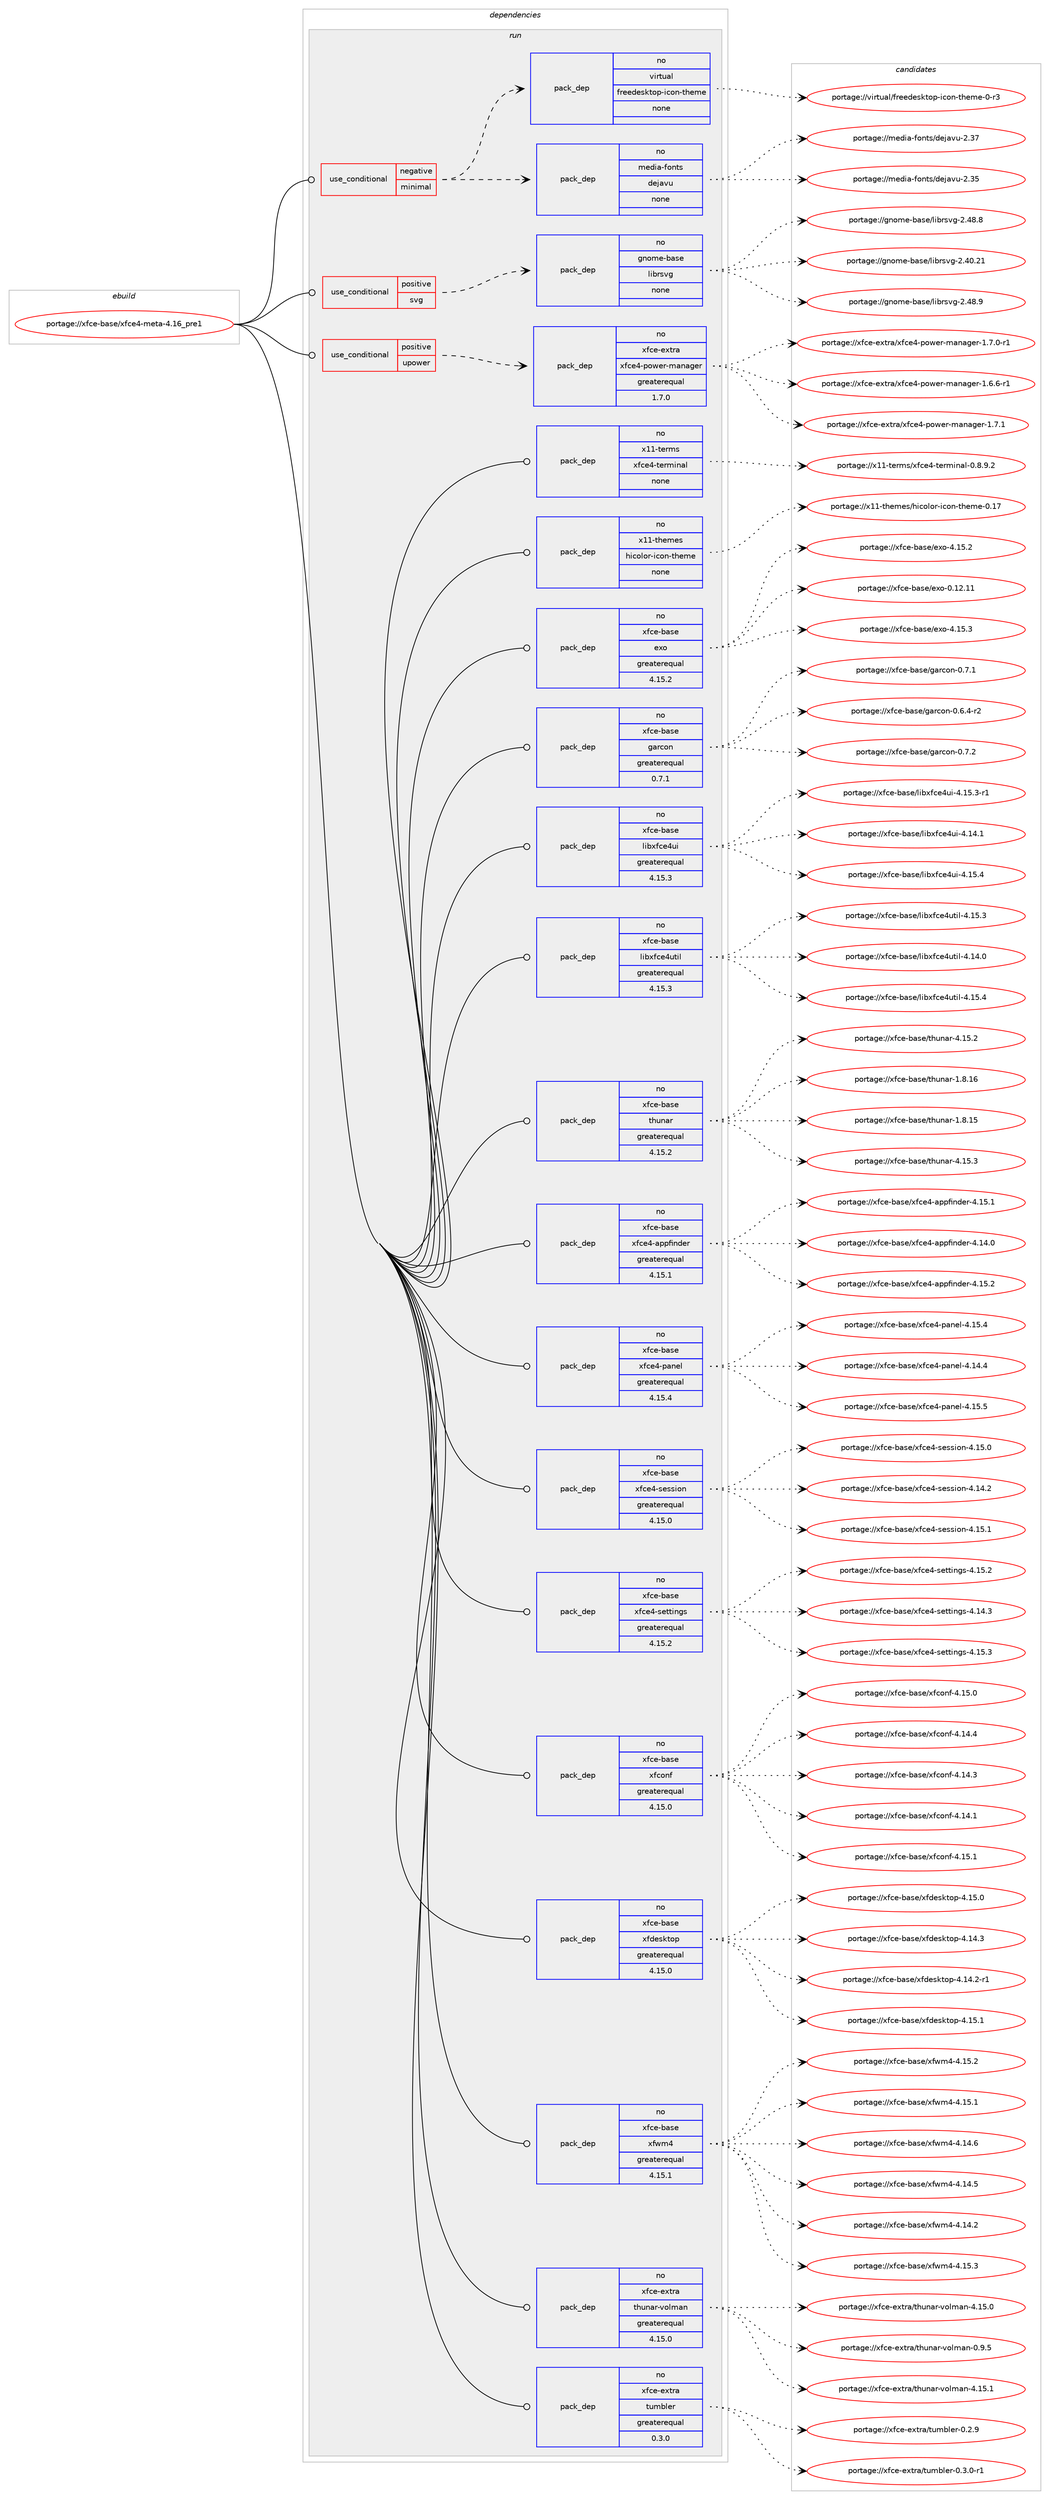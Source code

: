 digraph prolog {

# *************
# Graph options
# *************

newrank=true;
concentrate=true;
compound=true;
graph [rankdir=LR,fontname=Helvetica,fontsize=10,ranksep=1.5];#, ranksep=2.5, nodesep=0.2];
edge  [arrowhead=vee];
node  [fontname=Helvetica,fontsize=10];

# **********
# The ebuild
# **********

subgraph cluster_leftcol {
color=gray;
rank=same;
label=<<i>ebuild</i>>;
id [label="portage://xfce-base/xfce4-meta-4.16_pre1", color=red, width=4, href="../xfce-base/xfce4-meta-4.16_pre1.svg"];
}

# ****************
# The dependencies
# ****************

subgraph cluster_midcol {
color=gray;
label=<<i>dependencies</i>>;
subgraph cluster_compile {
fillcolor="#eeeeee";
style=filled;
label=<<i>compile</i>>;
}
subgraph cluster_compileandrun {
fillcolor="#eeeeee";
style=filled;
label=<<i>compile and run</i>>;
}
subgraph cluster_run {
fillcolor="#eeeeee";
style=filled;
label=<<i>run</i>>;
subgraph cond6 {
dependency192 [label=<<TABLE BORDER="0" CELLBORDER="1" CELLSPACING="0" CELLPADDING="4"><TR><TD ROWSPAN="3" CELLPADDING="10">use_conditional</TD></TR><TR><TD>negative</TD></TR><TR><TD>minimal</TD></TR></TABLE>>, shape=none, color=red];
subgraph pack187 {
dependency193 [label=<<TABLE BORDER="0" CELLBORDER="1" CELLSPACING="0" CELLPADDING="4" WIDTH="220"><TR><TD ROWSPAN="6" CELLPADDING="30">pack_dep</TD></TR><TR><TD WIDTH="110">no</TD></TR><TR><TD>media-fonts</TD></TR><TR><TD>dejavu</TD></TR><TR><TD>none</TD></TR><TR><TD></TD></TR></TABLE>>, shape=none, color=blue];
}
dependency192:e -> dependency193:w [weight=20,style="dashed",arrowhead="vee"];
subgraph pack188 {
dependency194 [label=<<TABLE BORDER="0" CELLBORDER="1" CELLSPACING="0" CELLPADDING="4" WIDTH="220"><TR><TD ROWSPAN="6" CELLPADDING="30">pack_dep</TD></TR><TR><TD WIDTH="110">no</TD></TR><TR><TD>virtual</TD></TR><TR><TD>freedesktop-icon-theme</TD></TR><TR><TD>none</TD></TR><TR><TD></TD></TR></TABLE>>, shape=none, color=blue];
}
dependency192:e -> dependency194:w [weight=20,style="dashed",arrowhead="vee"];
}
id:e -> dependency192:w [weight=20,style="solid",arrowhead="odot"];
subgraph cond7 {
dependency195 [label=<<TABLE BORDER="0" CELLBORDER="1" CELLSPACING="0" CELLPADDING="4"><TR><TD ROWSPAN="3" CELLPADDING="10">use_conditional</TD></TR><TR><TD>positive</TD></TR><TR><TD>svg</TD></TR></TABLE>>, shape=none, color=red];
subgraph pack189 {
dependency196 [label=<<TABLE BORDER="0" CELLBORDER="1" CELLSPACING="0" CELLPADDING="4" WIDTH="220"><TR><TD ROWSPAN="6" CELLPADDING="30">pack_dep</TD></TR><TR><TD WIDTH="110">no</TD></TR><TR><TD>gnome-base</TD></TR><TR><TD>librsvg</TD></TR><TR><TD>none</TD></TR><TR><TD></TD></TR></TABLE>>, shape=none, color=blue];
}
dependency195:e -> dependency196:w [weight=20,style="dashed",arrowhead="vee"];
}
id:e -> dependency195:w [weight=20,style="solid",arrowhead="odot"];
subgraph cond8 {
dependency197 [label=<<TABLE BORDER="0" CELLBORDER="1" CELLSPACING="0" CELLPADDING="4"><TR><TD ROWSPAN="3" CELLPADDING="10">use_conditional</TD></TR><TR><TD>positive</TD></TR><TR><TD>upower</TD></TR></TABLE>>, shape=none, color=red];
subgraph pack190 {
dependency198 [label=<<TABLE BORDER="0" CELLBORDER="1" CELLSPACING="0" CELLPADDING="4" WIDTH="220"><TR><TD ROWSPAN="6" CELLPADDING="30">pack_dep</TD></TR><TR><TD WIDTH="110">no</TD></TR><TR><TD>xfce-extra</TD></TR><TR><TD>xfce4-power-manager</TD></TR><TR><TD>greaterequal</TD></TR><TR><TD>1.7.0</TD></TR></TABLE>>, shape=none, color=blue];
}
dependency197:e -> dependency198:w [weight=20,style="dashed",arrowhead="vee"];
}
id:e -> dependency197:w [weight=20,style="solid",arrowhead="odot"];
subgraph pack191 {
dependency199 [label=<<TABLE BORDER="0" CELLBORDER="1" CELLSPACING="0" CELLPADDING="4" WIDTH="220"><TR><TD ROWSPAN="6" CELLPADDING="30">pack_dep</TD></TR><TR><TD WIDTH="110">no</TD></TR><TR><TD>x11-terms</TD></TR><TR><TD>xfce4-terminal</TD></TR><TR><TD>none</TD></TR><TR><TD></TD></TR></TABLE>>, shape=none, color=blue];
}
id:e -> dependency199:w [weight=20,style="solid",arrowhead="odot"];
subgraph pack192 {
dependency200 [label=<<TABLE BORDER="0" CELLBORDER="1" CELLSPACING="0" CELLPADDING="4" WIDTH="220"><TR><TD ROWSPAN="6" CELLPADDING="30">pack_dep</TD></TR><TR><TD WIDTH="110">no</TD></TR><TR><TD>x11-themes</TD></TR><TR><TD>hicolor-icon-theme</TD></TR><TR><TD>none</TD></TR><TR><TD></TD></TR></TABLE>>, shape=none, color=blue];
}
id:e -> dependency200:w [weight=20,style="solid",arrowhead="odot"];
subgraph pack193 {
dependency201 [label=<<TABLE BORDER="0" CELLBORDER="1" CELLSPACING="0" CELLPADDING="4" WIDTH="220"><TR><TD ROWSPAN="6" CELLPADDING="30">pack_dep</TD></TR><TR><TD WIDTH="110">no</TD></TR><TR><TD>xfce-base</TD></TR><TR><TD>exo</TD></TR><TR><TD>greaterequal</TD></TR><TR><TD>4.15.2</TD></TR></TABLE>>, shape=none, color=blue];
}
id:e -> dependency201:w [weight=20,style="solid",arrowhead="odot"];
subgraph pack194 {
dependency202 [label=<<TABLE BORDER="0" CELLBORDER="1" CELLSPACING="0" CELLPADDING="4" WIDTH="220"><TR><TD ROWSPAN="6" CELLPADDING="30">pack_dep</TD></TR><TR><TD WIDTH="110">no</TD></TR><TR><TD>xfce-base</TD></TR><TR><TD>garcon</TD></TR><TR><TD>greaterequal</TD></TR><TR><TD>0.7.1</TD></TR></TABLE>>, shape=none, color=blue];
}
id:e -> dependency202:w [weight=20,style="solid",arrowhead="odot"];
subgraph pack195 {
dependency203 [label=<<TABLE BORDER="0" CELLBORDER="1" CELLSPACING="0" CELLPADDING="4" WIDTH="220"><TR><TD ROWSPAN="6" CELLPADDING="30">pack_dep</TD></TR><TR><TD WIDTH="110">no</TD></TR><TR><TD>xfce-base</TD></TR><TR><TD>libxfce4ui</TD></TR><TR><TD>greaterequal</TD></TR><TR><TD>4.15.3</TD></TR></TABLE>>, shape=none, color=blue];
}
id:e -> dependency203:w [weight=20,style="solid",arrowhead="odot"];
subgraph pack196 {
dependency204 [label=<<TABLE BORDER="0" CELLBORDER="1" CELLSPACING="0" CELLPADDING="4" WIDTH="220"><TR><TD ROWSPAN="6" CELLPADDING="30">pack_dep</TD></TR><TR><TD WIDTH="110">no</TD></TR><TR><TD>xfce-base</TD></TR><TR><TD>libxfce4util</TD></TR><TR><TD>greaterequal</TD></TR><TR><TD>4.15.3</TD></TR></TABLE>>, shape=none, color=blue];
}
id:e -> dependency204:w [weight=20,style="solid",arrowhead="odot"];
subgraph pack197 {
dependency205 [label=<<TABLE BORDER="0" CELLBORDER="1" CELLSPACING="0" CELLPADDING="4" WIDTH="220"><TR><TD ROWSPAN="6" CELLPADDING="30">pack_dep</TD></TR><TR><TD WIDTH="110">no</TD></TR><TR><TD>xfce-base</TD></TR><TR><TD>thunar</TD></TR><TR><TD>greaterequal</TD></TR><TR><TD>4.15.2</TD></TR></TABLE>>, shape=none, color=blue];
}
id:e -> dependency205:w [weight=20,style="solid",arrowhead="odot"];
subgraph pack198 {
dependency206 [label=<<TABLE BORDER="0" CELLBORDER="1" CELLSPACING="0" CELLPADDING="4" WIDTH="220"><TR><TD ROWSPAN="6" CELLPADDING="30">pack_dep</TD></TR><TR><TD WIDTH="110">no</TD></TR><TR><TD>xfce-base</TD></TR><TR><TD>xfce4-appfinder</TD></TR><TR><TD>greaterequal</TD></TR><TR><TD>4.15.1</TD></TR></TABLE>>, shape=none, color=blue];
}
id:e -> dependency206:w [weight=20,style="solid",arrowhead="odot"];
subgraph pack199 {
dependency207 [label=<<TABLE BORDER="0" CELLBORDER="1" CELLSPACING="0" CELLPADDING="4" WIDTH="220"><TR><TD ROWSPAN="6" CELLPADDING="30">pack_dep</TD></TR><TR><TD WIDTH="110">no</TD></TR><TR><TD>xfce-base</TD></TR><TR><TD>xfce4-panel</TD></TR><TR><TD>greaterequal</TD></TR><TR><TD>4.15.4</TD></TR></TABLE>>, shape=none, color=blue];
}
id:e -> dependency207:w [weight=20,style="solid",arrowhead="odot"];
subgraph pack200 {
dependency208 [label=<<TABLE BORDER="0" CELLBORDER="1" CELLSPACING="0" CELLPADDING="4" WIDTH="220"><TR><TD ROWSPAN="6" CELLPADDING="30">pack_dep</TD></TR><TR><TD WIDTH="110">no</TD></TR><TR><TD>xfce-base</TD></TR><TR><TD>xfce4-session</TD></TR><TR><TD>greaterequal</TD></TR><TR><TD>4.15.0</TD></TR></TABLE>>, shape=none, color=blue];
}
id:e -> dependency208:w [weight=20,style="solid",arrowhead="odot"];
subgraph pack201 {
dependency209 [label=<<TABLE BORDER="0" CELLBORDER="1" CELLSPACING="0" CELLPADDING="4" WIDTH="220"><TR><TD ROWSPAN="6" CELLPADDING="30">pack_dep</TD></TR><TR><TD WIDTH="110">no</TD></TR><TR><TD>xfce-base</TD></TR><TR><TD>xfce4-settings</TD></TR><TR><TD>greaterequal</TD></TR><TR><TD>4.15.2</TD></TR></TABLE>>, shape=none, color=blue];
}
id:e -> dependency209:w [weight=20,style="solid",arrowhead="odot"];
subgraph pack202 {
dependency210 [label=<<TABLE BORDER="0" CELLBORDER="1" CELLSPACING="0" CELLPADDING="4" WIDTH="220"><TR><TD ROWSPAN="6" CELLPADDING="30">pack_dep</TD></TR><TR><TD WIDTH="110">no</TD></TR><TR><TD>xfce-base</TD></TR><TR><TD>xfconf</TD></TR><TR><TD>greaterequal</TD></TR><TR><TD>4.15.0</TD></TR></TABLE>>, shape=none, color=blue];
}
id:e -> dependency210:w [weight=20,style="solid",arrowhead="odot"];
subgraph pack203 {
dependency211 [label=<<TABLE BORDER="0" CELLBORDER="1" CELLSPACING="0" CELLPADDING="4" WIDTH="220"><TR><TD ROWSPAN="6" CELLPADDING="30">pack_dep</TD></TR><TR><TD WIDTH="110">no</TD></TR><TR><TD>xfce-base</TD></TR><TR><TD>xfdesktop</TD></TR><TR><TD>greaterequal</TD></TR><TR><TD>4.15.0</TD></TR></TABLE>>, shape=none, color=blue];
}
id:e -> dependency211:w [weight=20,style="solid",arrowhead="odot"];
subgraph pack204 {
dependency212 [label=<<TABLE BORDER="0" CELLBORDER="1" CELLSPACING="0" CELLPADDING="4" WIDTH="220"><TR><TD ROWSPAN="6" CELLPADDING="30">pack_dep</TD></TR><TR><TD WIDTH="110">no</TD></TR><TR><TD>xfce-base</TD></TR><TR><TD>xfwm4</TD></TR><TR><TD>greaterequal</TD></TR><TR><TD>4.15.1</TD></TR></TABLE>>, shape=none, color=blue];
}
id:e -> dependency212:w [weight=20,style="solid",arrowhead="odot"];
subgraph pack205 {
dependency213 [label=<<TABLE BORDER="0" CELLBORDER="1" CELLSPACING="0" CELLPADDING="4" WIDTH="220"><TR><TD ROWSPAN="6" CELLPADDING="30">pack_dep</TD></TR><TR><TD WIDTH="110">no</TD></TR><TR><TD>xfce-extra</TD></TR><TR><TD>thunar-volman</TD></TR><TR><TD>greaterequal</TD></TR><TR><TD>4.15.0</TD></TR></TABLE>>, shape=none, color=blue];
}
id:e -> dependency213:w [weight=20,style="solid",arrowhead="odot"];
subgraph pack206 {
dependency214 [label=<<TABLE BORDER="0" CELLBORDER="1" CELLSPACING="0" CELLPADDING="4" WIDTH="220"><TR><TD ROWSPAN="6" CELLPADDING="30">pack_dep</TD></TR><TR><TD WIDTH="110">no</TD></TR><TR><TD>xfce-extra</TD></TR><TR><TD>tumbler</TD></TR><TR><TD>greaterequal</TD></TR><TR><TD>0.3.0</TD></TR></TABLE>>, shape=none, color=blue];
}
id:e -> dependency214:w [weight=20,style="solid",arrowhead="odot"];
}
}

# **************
# The candidates
# **************

subgraph cluster_choices {
rank=same;
color=gray;
label=<<i>candidates</i>>;

subgraph choice187 {
color=black;
nodesep=1;
choice109101100105974510211111011611547100101106971181174550465155 [label="portage://media-fonts/dejavu-2.37", color=red, width=4,href="../media-fonts/dejavu-2.37.svg"];
choice109101100105974510211111011611547100101106971181174550465153 [label="portage://media-fonts/dejavu-2.35", color=red, width=4,href="../media-fonts/dejavu-2.35.svg"];
dependency193:e -> choice109101100105974510211111011611547100101106971181174550465155:w [style=dotted,weight="100"];
dependency193:e -> choice109101100105974510211111011611547100101106971181174550465153:w [style=dotted,weight="100"];
}
subgraph choice188 {
color=black;
nodesep=1;
choice118105114116117971084710211410110110010111510711611111245105991111104511610410110910145484511451 [label="portage://virtual/freedesktop-icon-theme-0-r3", color=red, width=4,href="../virtual/freedesktop-icon-theme-0-r3.svg"];
dependency194:e -> choice118105114116117971084710211410110110010111510711611111245105991111104511610410110910145484511451:w [style=dotted,weight="100"];
}
subgraph choice189 {
color=black;
nodesep=1;
choice103110111109101459897115101471081059811411511810345504652564657 [label="portage://gnome-base/librsvg-2.48.9", color=red, width=4,href="../gnome-base/librsvg-2.48.9.svg"];
choice103110111109101459897115101471081059811411511810345504652564656 [label="portage://gnome-base/librsvg-2.48.8", color=red, width=4,href="../gnome-base/librsvg-2.48.8.svg"];
choice10311011110910145989711510147108105981141151181034550465248465049 [label="portage://gnome-base/librsvg-2.40.21", color=red, width=4,href="../gnome-base/librsvg-2.40.21.svg"];
dependency196:e -> choice103110111109101459897115101471081059811411511810345504652564657:w [style=dotted,weight="100"];
dependency196:e -> choice103110111109101459897115101471081059811411511810345504652564656:w [style=dotted,weight="100"];
dependency196:e -> choice10311011110910145989711510147108105981141151181034550465248465049:w [style=dotted,weight="100"];
}
subgraph choice190 {
color=black;
nodesep=1;
choice12010299101451011201161149747120102991015245112111119101114451099711097103101114454946554649 [label="portage://xfce-extra/xfce4-power-manager-1.7.1", color=red, width=4,href="../xfce-extra/xfce4-power-manager-1.7.1.svg"];
choice120102991014510112011611497471201029910152451121111191011144510997110971031011144549465546484511449 [label="portage://xfce-extra/xfce4-power-manager-1.7.0-r1", color=red, width=4,href="../xfce-extra/xfce4-power-manager-1.7.0-r1.svg"];
choice120102991014510112011611497471201029910152451121111191011144510997110971031011144549465446544511449 [label="portage://xfce-extra/xfce4-power-manager-1.6.6-r1", color=red, width=4,href="../xfce-extra/xfce4-power-manager-1.6.6-r1.svg"];
dependency198:e -> choice12010299101451011201161149747120102991015245112111119101114451099711097103101114454946554649:w [style=dotted,weight="100"];
dependency198:e -> choice120102991014510112011611497471201029910152451121111191011144510997110971031011144549465546484511449:w [style=dotted,weight="100"];
dependency198:e -> choice120102991014510112011611497471201029910152451121111191011144510997110971031011144549465446544511449:w [style=dotted,weight="100"];
}
subgraph choice191 {
color=black;
nodesep=1;
choice12049494511610111410911547120102991015245116101114109105110971084548465646574650 [label="portage://x11-terms/xfce4-terminal-0.8.9.2", color=red, width=4,href="../x11-terms/xfce4-terminal-0.8.9.2.svg"];
dependency199:e -> choice12049494511610111410911547120102991015245116101114109105110971084548465646574650:w [style=dotted,weight="100"];
}
subgraph choice192 {
color=black;
nodesep=1;
choice12049494511610410110910111547104105991111081111144510599111110451161041011091014548464955 [label="portage://x11-themes/hicolor-icon-theme-0.17", color=red, width=4,href="../x11-themes/hicolor-icon-theme-0.17.svg"];
dependency200:e -> choice12049494511610410110910111547104105991111081111144510599111110451161041011091014548464955:w [style=dotted,weight="100"];
}
subgraph choice193 {
color=black;
nodesep=1;
choice120102991014598971151014710112011145524649534651 [label="portage://xfce-base/exo-4.15.3", color=red, width=4,href="../xfce-base/exo-4.15.3.svg"];
choice120102991014598971151014710112011145524649534650 [label="portage://xfce-base/exo-4.15.2", color=red, width=4,href="../xfce-base/exo-4.15.2.svg"];
choice12010299101459897115101471011201114548464950464949 [label="portage://xfce-base/exo-0.12.11", color=red, width=4,href="../xfce-base/exo-0.12.11.svg"];
dependency201:e -> choice120102991014598971151014710112011145524649534651:w [style=dotted,weight="100"];
dependency201:e -> choice120102991014598971151014710112011145524649534650:w [style=dotted,weight="100"];
dependency201:e -> choice12010299101459897115101471011201114548464950464949:w [style=dotted,weight="100"];
}
subgraph choice194 {
color=black;
nodesep=1;
choice12010299101459897115101471039711499111110454846554650 [label="portage://xfce-base/garcon-0.7.2", color=red, width=4,href="../xfce-base/garcon-0.7.2.svg"];
choice12010299101459897115101471039711499111110454846554649 [label="portage://xfce-base/garcon-0.7.1", color=red, width=4,href="../xfce-base/garcon-0.7.1.svg"];
choice120102991014598971151014710397114991111104548465446524511450 [label="portage://xfce-base/garcon-0.6.4-r2", color=red, width=4,href="../xfce-base/garcon-0.6.4-r2.svg"];
dependency202:e -> choice12010299101459897115101471039711499111110454846554650:w [style=dotted,weight="100"];
dependency202:e -> choice12010299101459897115101471039711499111110454846554649:w [style=dotted,weight="100"];
dependency202:e -> choice120102991014598971151014710397114991111104548465446524511450:w [style=dotted,weight="100"];
}
subgraph choice195 {
color=black;
nodesep=1;
choice120102991014598971151014710810598120102991015211710545524649534652 [label="portage://xfce-base/libxfce4ui-4.15.4", color=red, width=4,href="../xfce-base/libxfce4ui-4.15.4.svg"];
choice1201029910145989711510147108105981201029910152117105455246495346514511449 [label="portage://xfce-base/libxfce4ui-4.15.3-r1", color=red, width=4,href="../xfce-base/libxfce4ui-4.15.3-r1.svg"];
choice120102991014598971151014710810598120102991015211710545524649524649 [label="portage://xfce-base/libxfce4ui-4.14.1", color=red, width=4,href="../xfce-base/libxfce4ui-4.14.1.svg"];
dependency203:e -> choice120102991014598971151014710810598120102991015211710545524649534652:w [style=dotted,weight="100"];
dependency203:e -> choice1201029910145989711510147108105981201029910152117105455246495346514511449:w [style=dotted,weight="100"];
dependency203:e -> choice120102991014598971151014710810598120102991015211710545524649524649:w [style=dotted,weight="100"];
}
subgraph choice196 {
color=black;
nodesep=1;
choice120102991014598971151014710810598120102991015211711610510845524649534652 [label="portage://xfce-base/libxfce4util-4.15.4", color=red, width=4,href="../xfce-base/libxfce4util-4.15.4.svg"];
choice120102991014598971151014710810598120102991015211711610510845524649534651 [label="portage://xfce-base/libxfce4util-4.15.3", color=red, width=4,href="../xfce-base/libxfce4util-4.15.3.svg"];
choice120102991014598971151014710810598120102991015211711610510845524649524648 [label="portage://xfce-base/libxfce4util-4.14.0", color=red, width=4,href="../xfce-base/libxfce4util-4.14.0.svg"];
dependency204:e -> choice120102991014598971151014710810598120102991015211711610510845524649534652:w [style=dotted,weight="100"];
dependency204:e -> choice120102991014598971151014710810598120102991015211711610510845524649534651:w [style=dotted,weight="100"];
dependency204:e -> choice120102991014598971151014710810598120102991015211711610510845524649524648:w [style=dotted,weight="100"];
}
subgraph choice197 {
color=black;
nodesep=1;
choice12010299101459897115101471161041171109711445524649534651 [label="portage://xfce-base/thunar-4.15.3", color=red, width=4,href="../xfce-base/thunar-4.15.3.svg"];
choice12010299101459897115101471161041171109711445524649534650 [label="portage://xfce-base/thunar-4.15.2", color=red, width=4,href="../xfce-base/thunar-4.15.2.svg"];
choice12010299101459897115101471161041171109711445494656464954 [label="portage://xfce-base/thunar-1.8.16", color=red, width=4,href="../xfce-base/thunar-1.8.16.svg"];
choice12010299101459897115101471161041171109711445494656464953 [label="portage://xfce-base/thunar-1.8.15", color=red, width=4,href="../xfce-base/thunar-1.8.15.svg"];
dependency205:e -> choice12010299101459897115101471161041171109711445524649534651:w [style=dotted,weight="100"];
dependency205:e -> choice12010299101459897115101471161041171109711445524649534650:w [style=dotted,weight="100"];
dependency205:e -> choice12010299101459897115101471161041171109711445494656464954:w [style=dotted,weight="100"];
dependency205:e -> choice12010299101459897115101471161041171109711445494656464953:w [style=dotted,weight="100"];
}
subgraph choice198 {
color=black;
nodesep=1;
choice12010299101459897115101471201029910152459711211210210511010010111445524649534650 [label="portage://xfce-base/xfce4-appfinder-4.15.2", color=red, width=4,href="../xfce-base/xfce4-appfinder-4.15.2.svg"];
choice12010299101459897115101471201029910152459711211210210511010010111445524649534649 [label="portage://xfce-base/xfce4-appfinder-4.15.1", color=red, width=4,href="../xfce-base/xfce4-appfinder-4.15.1.svg"];
choice12010299101459897115101471201029910152459711211210210511010010111445524649524648 [label="portage://xfce-base/xfce4-appfinder-4.14.0", color=red, width=4,href="../xfce-base/xfce4-appfinder-4.14.0.svg"];
dependency206:e -> choice12010299101459897115101471201029910152459711211210210511010010111445524649534650:w [style=dotted,weight="100"];
dependency206:e -> choice12010299101459897115101471201029910152459711211210210511010010111445524649534649:w [style=dotted,weight="100"];
dependency206:e -> choice12010299101459897115101471201029910152459711211210210511010010111445524649524648:w [style=dotted,weight="100"];
}
subgraph choice199 {
color=black;
nodesep=1;
choice12010299101459897115101471201029910152451129711010110845524649534653 [label="portage://xfce-base/xfce4-panel-4.15.5", color=red, width=4,href="../xfce-base/xfce4-panel-4.15.5.svg"];
choice12010299101459897115101471201029910152451129711010110845524649534652 [label="portage://xfce-base/xfce4-panel-4.15.4", color=red, width=4,href="../xfce-base/xfce4-panel-4.15.4.svg"];
choice12010299101459897115101471201029910152451129711010110845524649524652 [label="portage://xfce-base/xfce4-panel-4.14.4", color=red, width=4,href="../xfce-base/xfce4-panel-4.14.4.svg"];
dependency207:e -> choice12010299101459897115101471201029910152451129711010110845524649534653:w [style=dotted,weight="100"];
dependency207:e -> choice12010299101459897115101471201029910152451129711010110845524649534652:w [style=dotted,weight="100"];
dependency207:e -> choice12010299101459897115101471201029910152451129711010110845524649524652:w [style=dotted,weight="100"];
}
subgraph choice200 {
color=black;
nodesep=1;
choice120102991014598971151014712010299101524511510111511510511111045524649534649 [label="portage://xfce-base/xfce4-session-4.15.1", color=red, width=4,href="../xfce-base/xfce4-session-4.15.1.svg"];
choice120102991014598971151014712010299101524511510111511510511111045524649534648 [label="portage://xfce-base/xfce4-session-4.15.0", color=red, width=4,href="../xfce-base/xfce4-session-4.15.0.svg"];
choice120102991014598971151014712010299101524511510111511510511111045524649524650 [label="portage://xfce-base/xfce4-session-4.14.2", color=red, width=4,href="../xfce-base/xfce4-session-4.14.2.svg"];
dependency208:e -> choice120102991014598971151014712010299101524511510111511510511111045524649534649:w [style=dotted,weight="100"];
dependency208:e -> choice120102991014598971151014712010299101524511510111511510511111045524649534648:w [style=dotted,weight="100"];
dependency208:e -> choice120102991014598971151014712010299101524511510111511510511111045524649524650:w [style=dotted,weight="100"];
}
subgraph choice201 {
color=black;
nodesep=1;
choice120102991014598971151014712010299101524511510111611610511010311545524649534651 [label="portage://xfce-base/xfce4-settings-4.15.3", color=red, width=4,href="../xfce-base/xfce4-settings-4.15.3.svg"];
choice120102991014598971151014712010299101524511510111611610511010311545524649534650 [label="portage://xfce-base/xfce4-settings-4.15.2", color=red, width=4,href="../xfce-base/xfce4-settings-4.15.2.svg"];
choice120102991014598971151014712010299101524511510111611610511010311545524649524651 [label="portage://xfce-base/xfce4-settings-4.14.3", color=red, width=4,href="../xfce-base/xfce4-settings-4.14.3.svg"];
dependency209:e -> choice120102991014598971151014712010299101524511510111611610511010311545524649534651:w [style=dotted,weight="100"];
dependency209:e -> choice120102991014598971151014712010299101524511510111611610511010311545524649534650:w [style=dotted,weight="100"];
dependency209:e -> choice120102991014598971151014712010299101524511510111611610511010311545524649524651:w [style=dotted,weight="100"];
}
subgraph choice202 {
color=black;
nodesep=1;
choice12010299101459897115101471201029911111010245524649534649 [label="portage://xfce-base/xfconf-4.15.1", color=red, width=4,href="../xfce-base/xfconf-4.15.1.svg"];
choice12010299101459897115101471201029911111010245524649534648 [label="portage://xfce-base/xfconf-4.15.0", color=red, width=4,href="../xfce-base/xfconf-4.15.0.svg"];
choice12010299101459897115101471201029911111010245524649524652 [label="portage://xfce-base/xfconf-4.14.4", color=red, width=4,href="../xfce-base/xfconf-4.14.4.svg"];
choice12010299101459897115101471201029911111010245524649524651 [label="portage://xfce-base/xfconf-4.14.3", color=red, width=4,href="../xfce-base/xfconf-4.14.3.svg"];
choice12010299101459897115101471201029911111010245524649524649 [label="portage://xfce-base/xfconf-4.14.1", color=red, width=4,href="../xfce-base/xfconf-4.14.1.svg"];
dependency210:e -> choice12010299101459897115101471201029911111010245524649534649:w [style=dotted,weight="100"];
dependency210:e -> choice12010299101459897115101471201029911111010245524649534648:w [style=dotted,weight="100"];
dependency210:e -> choice12010299101459897115101471201029911111010245524649524652:w [style=dotted,weight="100"];
dependency210:e -> choice12010299101459897115101471201029911111010245524649524651:w [style=dotted,weight="100"];
dependency210:e -> choice12010299101459897115101471201029911111010245524649524649:w [style=dotted,weight="100"];
}
subgraph choice203 {
color=black;
nodesep=1;
choice120102991014598971151014712010210010111510711611111245524649534649 [label="portage://xfce-base/xfdesktop-4.15.1", color=red, width=4,href="../xfce-base/xfdesktop-4.15.1.svg"];
choice120102991014598971151014712010210010111510711611111245524649534648 [label="portage://xfce-base/xfdesktop-4.15.0", color=red, width=4,href="../xfce-base/xfdesktop-4.15.0.svg"];
choice120102991014598971151014712010210010111510711611111245524649524651 [label="portage://xfce-base/xfdesktop-4.14.3", color=red, width=4,href="../xfce-base/xfdesktop-4.14.3.svg"];
choice1201029910145989711510147120102100101115107116111112455246495246504511449 [label="portage://xfce-base/xfdesktop-4.14.2-r1", color=red, width=4,href="../xfce-base/xfdesktop-4.14.2-r1.svg"];
dependency211:e -> choice120102991014598971151014712010210010111510711611111245524649534649:w [style=dotted,weight="100"];
dependency211:e -> choice120102991014598971151014712010210010111510711611111245524649534648:w [style=dotted,weight="100"];
dependency211:e -> choice120102991014598971151014712010210010111510711611111245524649524651:w [style=dotted,weight="100"];
dependency211:e -> choice1201029910145989711510147120102100101115107116111112455246495246504511449:w [style=dotted,weight="100"];
}
subgraph choice204 {
color=black;
nodesep=1;
choice12010299101459897115101471201021191095245524649534651 [label="portage://xfce-base/xfwm4-4.15.3", color=red, width=4,href="../xfce-base/xfwm4-4.15.3.svg"];
choice12010299101459897115101471201021191095245524649534650 [label="portage://xfce-base/xfwm4-4.15.2", color=red, width=4,href="../xfce-base/xfwm4-4.15.2.svg"];
choice12010299101459897115101471201021191095245524649534649 [label="portage://xfce-base/xfwm4-4.15.1", color=red, width=4,href="../xfce-base/xfwm4-4.15.1.svg"];
choice12010299101459897115101471201021191095245524649524654 [label="portage://xfce-base/xfwm4-4.14.6", color=red, width=4,href="../xfce-base/xfwm4-4.14.6.svg"];
choice12010299101459897115101471201021191095245524649524653 [label="portage://xfce-base/xfwm4-4.14.5", color=red, width=4,href="../xfce-base/xfwm4-4.14.5.svg"];
choice12010299101459897115101471201021191095245524649524650 [label="portage://xfce-base/xfwm4-4.14.2", color=red, width=4,href="../xfce-base/xfwm4-4.14.2.svg"];
dependency212:e -> choice12010299101459897115101471201021191095245524649534651:w [style=dotted,weight="100"];
dependency212:e -> choice12010299101459897115101471201021191095245524649534650:w [style=dotted,weight="100"];
dependency212:e -> choice12010299101459897115101471201021191095245524649534649:w [style=dotted,weight="100"];
dependency212:e -> choice12010299101459897115101471201021191095245524649524654:w [style=dotted,weight="100"];
dependency212:e -> choice12010299101459897115101471201021191095245524649524653:w [style=dotted,weight="100"];
dependency212:e -> choice12010299101459897115101471201021191095245524649524650:w [style=dotted,weight="100"];
}
subgraph choice205 {
color=black;
nodesep=1;
choice1201029910145101120116114974711610411711097114451181111081099711045524649534649 [label="portage://xfce-extra/thunar-volman-4.15.1", color=red, width=4,href="../xfce-extra/thunar-volman-4.15.1.svg"];
choice1201029910145101120116114974711610411711097114451181111081099711045524649534648 [label="portage://xfce-extra/thunar-volman-4.15.0", color=red, width=4,href="../xfce-extra/thunar-volman-4.15.0.svg"];
choice12010299101451011201161149747116104117110971144511811110810997110454846574653 [label="portage://xfce-extra/thunar-volman-0.9.5", color=red, width=4,href="../xfce-extra/thunar-volman-0.9.5.svg"];
dependency213:e -> choice1201029910145101120116114974711610411711097114451181111081099711045524649534649:w [style=dotted,weight="100"];
dependency213:e -> choice1201029910145101120116114974711610411711097114451181111081099711045524649534648:w [style=dotted,weight="100"];
dependency213:e -> choice12010299101451011201161149747116104117110971144511811110810997110454846574653:w [style=dotted,weight="100"];
}
subgraph choice206 {
color=black;
nodesep=1;
choice12010299101451011201161149747116117109981081011144548465146484511449 [label="portage://xfce-extra/tumbler-0.3.0-r1", color=red, width=4,href="../xfce-extra/tumbler-0.3.0-r1.svg"];
choice1201029910145101120116114974711611710998108101114454846504657 [label="portage://xfce-extra/tumbler-0.2.9", color=red, width=4,href="../xfce-extra/tumbler-0.2.9.svg"];
dependency214:e -> choice12010299101451011201161149747116117109981081011144548465146484511449:w [style=dotted,weight="100"];
dependency214:e -> choice1201029910145101120116114974711611710998108101114454846504657:w [style=dotted,weight="100"];
}
}

}
